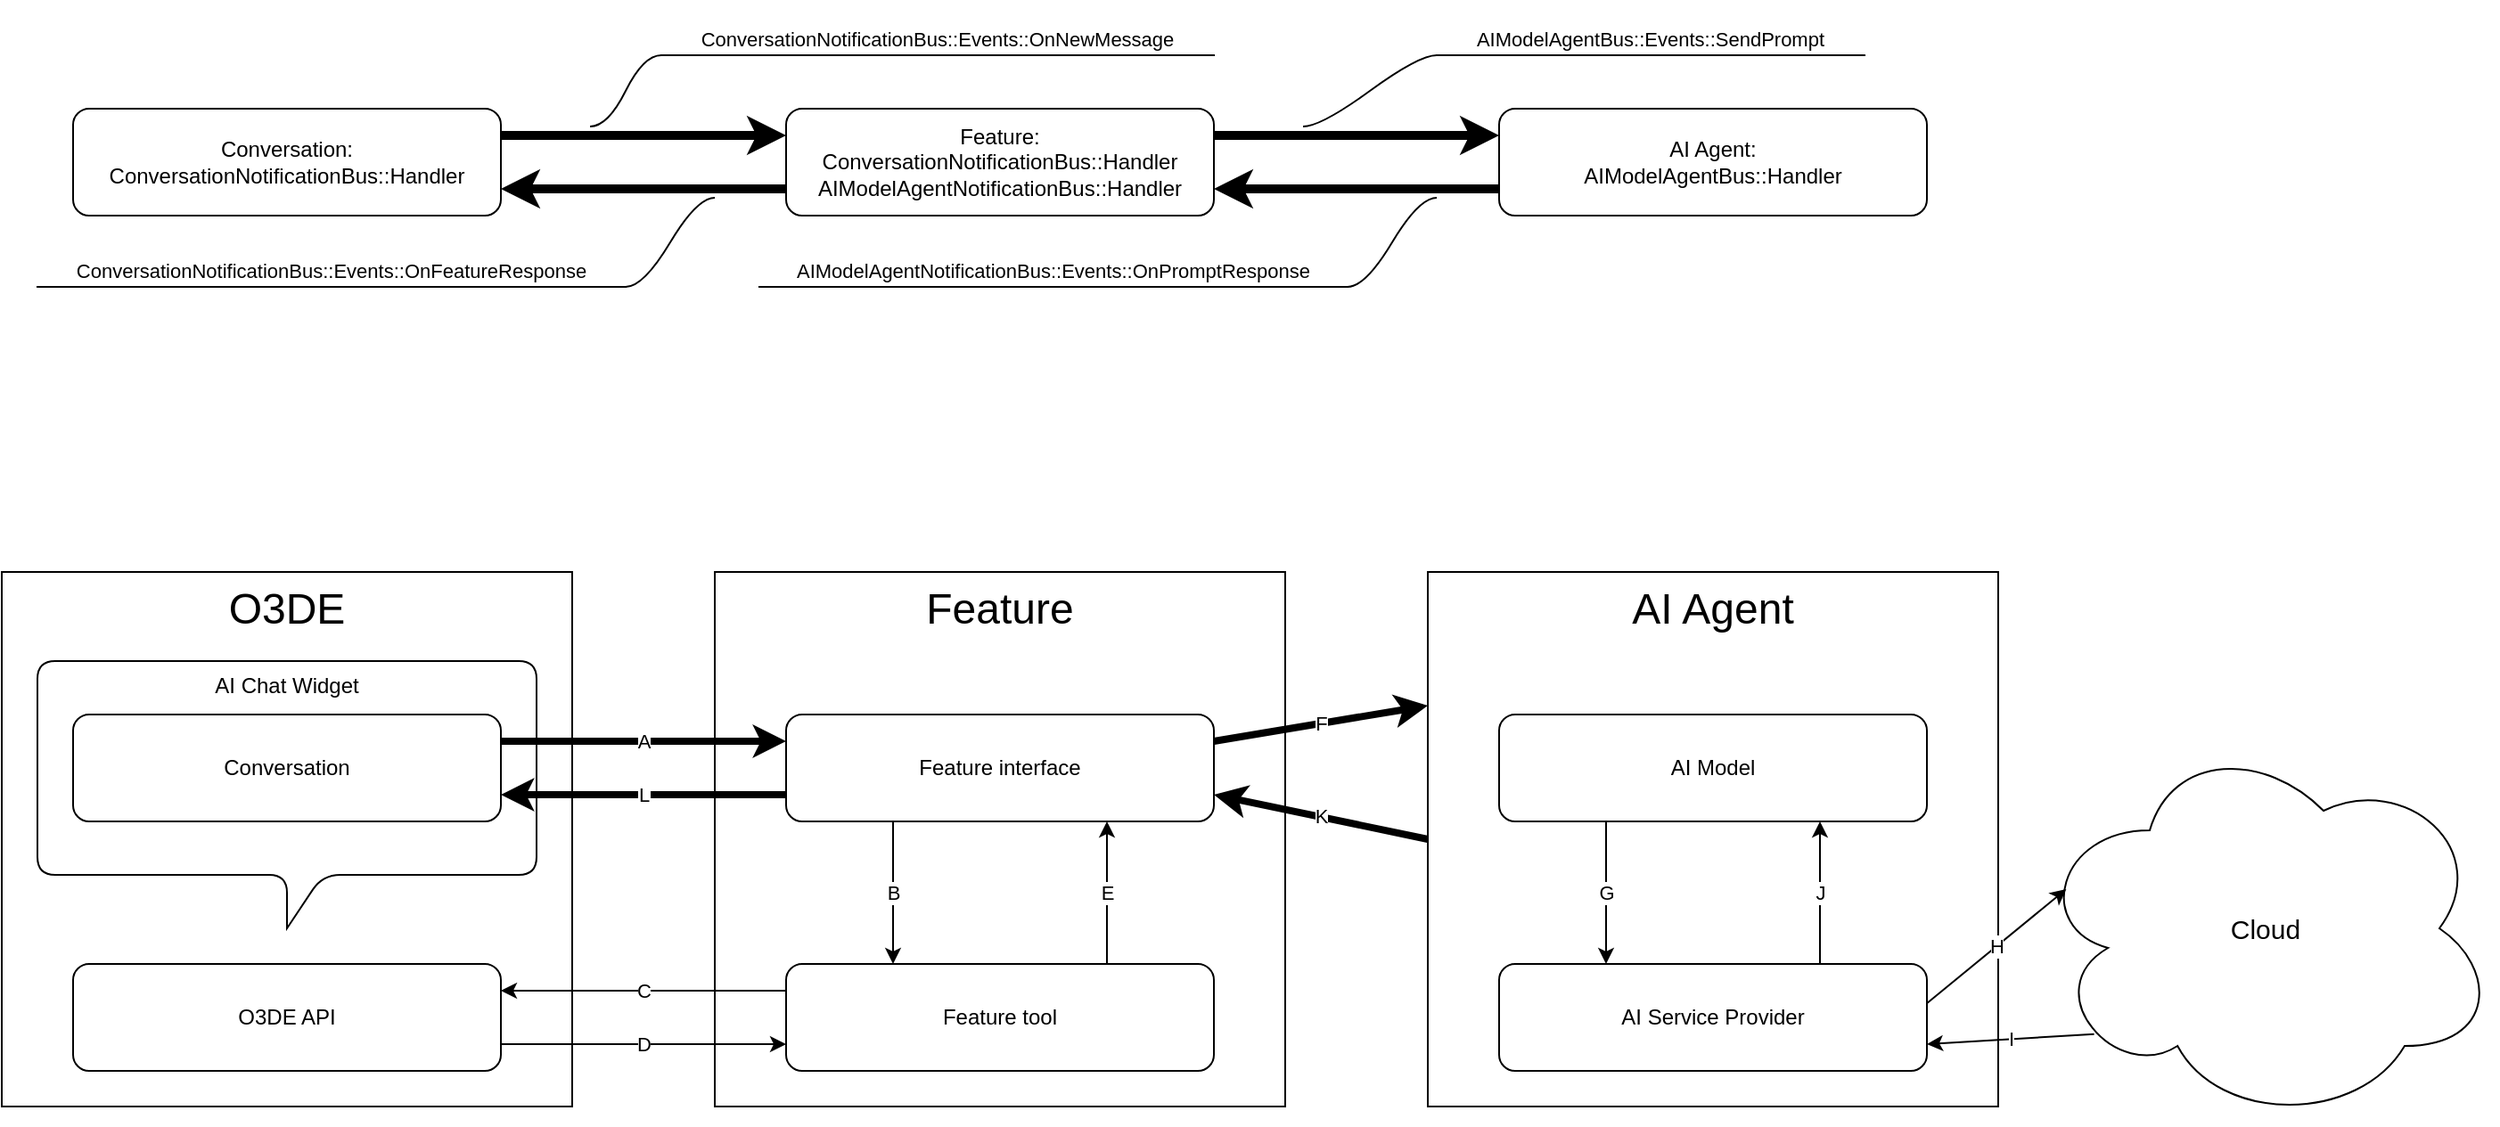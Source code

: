 <mxfile version="24.5.5" type="device">
  <diagram name="Page-1" id="9lc8c0lHKOUZnU-4FyNS">
    <mxGraphModel dx="1801" dy="1132" grid="1" gridSize="10" guides="1" tooltips="1" connect="1" arrows="1" fold="1" page="1" pageScale="1" pageWidth="850" pageHeight="1100" math="0" shadow="0">
      <root>
        <mxCell id="0" />
        <mxCell id="1" parent="0" />
        <mxCell id="j06E-8KvQfreE3FbZCGw-30" value="AI Agent:&lt;div&gt;AIModelAgentBus::Handler&lt;/div&gt;" style="rounded=1;whiteSpace=wrap;html=1;" vertex="1" parent="1">
          <mxGeometry x="880" y="90" width="240" height="60" as="geometry" />
        </mxCell>
        <mxCell id="j06E-8KvQfreE3FbZCGw-39" value="Feature:&lt;div&gt;ConversationNotificationBus::Handler&lt;/div&gt;&lt;div&gt;AIModelAgentNotificationBus::Handler&lt;/div&gt;" style="rounded=1;whiteSpace=wrap;html=1;" vertex="1" parent="1">
          <mxGeometry x="480" y="90" width="240" height="60" as="geometry" />
        </mxCell>
        <mxCell id="j06E-8KvQfreE3FbZCGw-44" value="Conversation:&lt;div&gt;&lt;div&gt;ConversationNotificationBus::Handler&lt;/div&gt;&lt;/div&gt;" style="rounded=1;whiteSpace=wrap;html=1;" vertex="1" parent="1">
          <mxGeometry x="80" y="90" width="240" height="60" as="geometry" />
        </mxCell>
        <mxCell id="j06E-8KvQfreE3FbZCGw-45" value="" style="endArrow=classic;html=1;rounded=0;exitX=1;exitY=0.25;exitDx=0;exitDy=0;entryX=0;entryY=0.25;entryDx=0;entryDy=0;strokeWidth=5;" edge="1" parent="1" source="j06E-8KvQfreE3FbZCGw-44" target="j06E-8KvQfreE3FbZCGw-39">
          <mxGeometry width="50" height="50" relative="1" as="geometry">
            <mxPoint x="570" y="200" as="sourcePoint" />
            <mxPoint x="620" y="150" as="targetPoint" />
            <mxPoint as="offset" />
          </mxGeometry>
        </mxCell>
        <mxCell id="j06E-8KvQfreE3FbZCGw-48" value="" style="endArrow=classic;html=1;rounded=0;exitX=0;exitY=0.75;exitDx=0;exitDy=0;entryX=1;entryY=0.75;entryDx=0;entryDy=0;strokeWidth=5;" edge="1" parent="1" source="j06E-8KvQfreE3FbZCGw-39" target="j06E-8KvQfreE3FbZCGw-44">
          <mxGeometry width="50" height="50" relative="1" as="geometry">
            <mxPoint x="610" y="270" as="sourcePoint" />
            <mxPoint x="660" y="220" as="targetPoint" />
          </mxGeometry>
        </mxCell>
        <mxCell id="j06E-8KvQfreE3FbZCGw-49" value="" style="endArrow=classic;html=1;rounded=0;exitX=1;exitY=0.25;exitDx=0;exitDy=0;entryX=0;entryY=0.25;entryDx=0;entryDy=0;strokeWidth=5;" edge="1" parent="1" source="j06E-8KvQfreE3FbZCGw-39" target="j06E-8KvQfreE3FbZCGw-30">
          <mxGeometry width="50" height="50" relative="1" as="geometry">
            <mxPoint x="610" y="270" as="sourcePoint" />
            <mxPoint x="660" y="220" as="targetPoint" />
          </mxGeometry>
        </mxCell>
        <mxCell id="j06E-8KvQfreE3FbZCGw-51" value="" style="endArrow=classic;html=1;rounded=0;exitX=0;exitY=0.75;exitDx=0;exitDy=0;entryX=1;entryY=0.75;entryDx=0;entryDy=0;strokeWidth=5;" edge="1" parent="1" source="j06E-8KvQfreE3FbZCGw-30" target="j06E-8KvQfreE3FbZCGw-39">
          <mxGeometry width="50" height="50" relative="1" as="geometry">
            <mxPoint x="710" y="440" as="sourcePoint" />
            <mxPoint x="760" y="390" as="targetPoint" />
            <Array as="points" />
          </mxGeometry>
        </mxCell>
        <mxCell id="j06E-8KvQfreE3FbZCGw-55" value="&lt;font style=&quot;font-size: 24px;&quot;&gt;O3DE&lt;/font&gt;" style="rounded=0;whiteSpace=wrap;html=1;verticalAlign=top;" vertex="1" parent="1">
          <mxGeometry x="40" y="350" width="320" height="300" as="geometry" />
        </mxCell>
        <mxCell id="j06E-8KvQfreE3FbZCGw-56" value="AI Chat Widget" style="shape=callout;whiteSpace=wrap;html=1;perimeter=calloutPerimeter;rounded=1;comic=0;align=center;verticalAlign=top;" vertex="1" parent="1">
          <mxGeometry x="60" y="400" width="280" height="150" as="geometry" />
        </mxCell>
        <mxCell id="j06E-8KvQfreE3FbZCGw-57" value="&lt;font style=&quot;font-size: 24px;&quot;&gt;Feature&lt;/font&gt;" style="rounded=0;whiteSpace=wrap;html=1;verticalAlign=top;" vertex="1" parent="1">
          <mxGeometry x="440" y="350" width="320" height="300" as="geometry" />
        </mxCell>
        <mxCell id="j06E-8KvQfreE3FbZCGw-58" value="&lt;font style=&quot;font-size: 24px;&quot;&gt;AI Agent&lt;/font&gt;" style="rounded=0;whiteSpace=wrap;html=1;verticalAlign=top;" vertex="1" parent="1">
          <mxGeometry x="840" y="350" width="320" height="300" as="geometry" />
        </mxCell>
        <mxCell id="j06E-8KvQfreE3FbZCGw-59" value="AI Model" style="rounded=1;whiteSpace=wrap;html=1;" vertex="1" parent="1">
          <mxGeometry x="880" y="430" width="240" height="60" as="geometry" />
        </mxCell>
        <mxCell id="j06E-8KvQfreE3FbZCGw-60" value="AI Service Provider" style="rounded=1;whiteSpace=wrap;html=1;" vertex="1" parent="1">
          <mxGeometry x="880" y="570" width="240" height="60" as="geometry" />
        </mxCell>
        <mxCell id="j06E-8KvQfreE3FbZCGw-61" value="&lt;font style=&quot;font-size: 15px;&quot;&gt;Cloud&lt;/font&gt;" style="ellipse;shape=cloud;whiteSpace=wrap;html=1;" vertex="1" parent="1">
          <mxGeometry x="1180" y="440" width="260" height="220" as="geometry" />
        </mxCell>
        <mxCell id="j06E-8KvQfreE3FbZCGw-62" value="O3DE API" style="rounded=1;whiteSpace=wrap;html=1;" vertex="1" parent="1">
          <mxGeometry x="80" y="570" width="240" height="60" as="geometry" />
        </mxCell>
        <mxCell id="j06E-8KvQfreE3FbZCGw-63" value="Feature interface" style="rounded=1;whiteSpace=wrap;html=1;" vertex="1" parent="1">
          <mxGeometry x="480" y="430" width="240" height="60" as="geometry" />
        </mxCell>
        <mxCell id="j06E-8KvQfreE3FbZCGw-64" value="Feature tool" style="rounded=1;whiteSpace=wrap;html=1;" vertex="1" parent="1">
          <mxGeometry x="480" y="570" width="240" height="60" as="geometry" />
        </mxCell>
        <mxCell id="j06E-8KvQfreE3FbZCGw-65" value="B" style="endArrow=classic;html=1;rounded=0;exitX=0.25;exitY=1;exitDx=0;exitDy=0;entryX=0.25;entryY=0;entryDx=0;entryDy=0;" edge="1" parent="1" source="j06E-8KvQfreE3FbZCGw-63" target="j06E-8KvQfreE3FbZCGw-64">
          <mxGeometry width="50" height="50" relative="1" as="geometry">
            <mxPoint x="850" y="250" as="sourcePoint" />
            <mxPoint x="900" y="200" as="targetPoint" />
          </mxGeometry>
        </mxCell>
        <mxCell id="j06E-8KvQfreE3FbZCGw-66" value="C" style="endArrow=classic;html=1;rounded=0;entryX=1;entryY=0.25;entryDx=0;entryDy=0;exitX=0;exitY=0.25;exitDx=0;exitDy=0;" edge="1" parent="1" source="j06E-8KvQfreE3FbZCGw-64" target="j06E-8KvQfreE3FbZCGw-62">
          <mxGeometry width="50" height="50" relative="1" as="geometry">
            <mxPoint x="480" y="590" as="sourcePoint" />
            <mxPoint x="430" y="550" as="targetPoint" />
          </mxGeometry>
        </mxCell>
        <mxCell id="j06E-8KvQfreE3FbZCGw-67" value="Conversation" style="rounded=1;whiteSpace=wrap;html=1;" vertex="1" parent="1">
          <mxGeometry x="80" y="430" width="240" height="60" as="geometry" />
        </mxCell>
        <mxCell id="j06E-8KvQfreE3FbZCGw-68" value="A" style="endArrow=classic;html=1;rounded=0;exitX=1;exitY=0.25;exitDx=0;exitDy=0;entryX=0;entryY=0.25;entryDx=0;entryDy=0;strokeWidth=4;" edge="1" parent="1" source="j06E-8KvQfreE3FbZCGw-67" target="j06E-8KvQfreE3FbZCGw-63">
          <mxGeometry width="50" height="50" relative="1" as="geometry">
            <mxPoint x="570" y="540" as="sourcePoint" />
            <mxPoint x="620" y="490" as="targetPoint" />
          </mxGeometry>
        </mxCell>
        <mxCell id="j06E-8KvQfreE3FbZCGw-69" value="D" style="endArrow=classic;html=1;rounded=0;exitX=1;exitY=0.75;exitDx=0;exitDy=0;entryX=0;entryY=0.75;entryDx=0;entryDy=0;" edge="1" parent="1" source="j06E-8KvQfreE3FbZCGw-62" target="j06E-8KvQfreE3FbZCGw-64">
          <mxGeometry width="50" height="50" relative="1" as="geometry">
            <mxPoint x="570" y="540" as="sourcePoint" />
            <mxPoint x="620" y="490" as="targetPoint" />
          </mxGeometry>
        </mxCell>
        <mxCell id="j06E-8KvQfreE3FbZCGw-70" value="E" style="endArrow=classic;html=1;rounded=0;exitX=0.75;exitY=0;exitDx=0;exitDy=0;entryX=0.75;entryY=1;entryDx=0;entryDy=0;" edge="1" parent="1" source="j06E-8KvQfreE3FbZCGw-64" target="j06E-8KvQfreE3FbZCGw-63">
          <mxGeometry width="50" height="50" relative="1" as="geometry">
            <mxPoint x="570" y="540" as="sourcePoint" />
            <mxPoint x="620" y="490" as="targetPoint" />
          </mxGeometry>
        </mxCell>
        <mxCell id="j06E-8KvQfreE3FbZCGw-71" value="L" style="endArrow=classic;html=1;rounded=0;exitX=0;exitY=0.75;exitDx=0;exitDy=0;entryX=1;entryY=0.75;entryDx=0;entryDy=0;strokeWidth=4;" edge="1" parent="1" source="j06E-8KvQfreE3FbZCGw-63" target="j06E-8KvQfreE3FbZCGw-67">
          <mxGeometry width="50" height="50" relative="1" as="geometry">
            <mxPoint x="610" y="610" as="sourcePoint" />
            <mxPoint x="660" y="560" as="targetPoint" />
          </mxGeometry>
        </mxCell>
        <mxCell id="j06E-8KvQfreE3FbZCGw-72" value="F" style="endArrow=classic;html=1;rounded=0;exitX=1;exitY=0.25;exitDx=0;exitDy=0;entryX=0;entryY=0.25;entryDx=0;entryDy=0;strokeWidth=4;" edge="1" parent="1" source="j06E-8KvQfreE3FbZCGw-63" target="j06E-8KvQfreE3FbZCGw-58">
          <mxGeometry width="50" height="50" relative="1" as="geometry">
            <mxPoint x="610" y="610" as="sourcePoint" />
            <mxPoint x="660" y="560" as="targetPoint" />
          </mxGeometry>
        </mxCell>
        <mxCell id="j06E-8KvQfreE3FbZCGw-73" value="G" style="endArrow=classic;html=1;rounded=0;exitX=0.25;exitY=1;exitDx=0;exitDy=0;entryX=0.25;entryY=0;entryDx=0;entryDy=0;" edge="1" parent="1" source="j06E-8KvQfreE3FbZCGw-59" target="j06E-8KvQfreE3FbZCGw-60">
          <mxGeometry width="50" height="50" relative="1" as="geometry">
            <mxPoint x="610" y="610" as="sourcePoint" />
            <mxPoint x="660" y="560" as="targetPoint" />
          </mxGeometry>
        </mxCell>
        <mxCell id="j06E-8KvQfreE3FbZCGw-74" value="K" style="endArrow=classic;html=1;rounded=0;exitX=0;exitY=0.5;exitDx=0;exitDy=0;entryX=1;entryY=0.75;entryDx=0;entryDy=0;strokeWidth=4;" edge="1" parent="1" source="j06E-8KvQfreE3FbZCGw-58" target="j06E-8KvQfreE3FbZCGw-63">
          <mxGeometry width="50" height="50" relative="1" as="geometry">
            <mxPoint x="710" y="780" as="sourcePoint" />
            <mxPoint x="760" y="730" as="targetPoint" />
          </mxGeometry>
        </mxCell>
        <mxCell id="j06E-8KvQfreE3FbZCGw-75" value="J" style="endArrow=classic;html=1;rounded=0;exitX=0.75;exitY=0;exitDx=0;exitDy=0;entryX=0.75;entryY=1;entryDx=0;entryDy=0;" edge="1" parent="1" source="j06E-8KvQfreE3FbZCGw-60" target="j06E-8KvQfreE3FbZCGw-59">
          <mxGeometry width="50" height="50" relative="1" as="geometry">
            <mxPoint x="860" y="510" as="sourcePoint" />
            <mxPoint x="910" y="460" as="targetPoint" />
          </mxGeometry>
        </mxCell>
        <mxCell id="j06E-8KvQfreE3FbZCGw-76" value="H" style="endArrow=classic;html=1;rounded=0;exitX=1.001;exitY=0.364;exitDx=0;exitDy=0;entryX=0.07;entryY=0.4;entryDx=0;entryDy=0;entryPerimeter=0;exitPerimeter=0;" edge="1" parent="1" source="j06E-8KvQfreE3FbZCGw-60" target="j06E-8KvQfreE3FbZCGw-61">
          <mxGeometry width="50" height="50" relative="1" as="geometry">
            <mxPoint x="860" y="370" as="sourcePoint" />
            <mxPoint x="910" y="320" as="targetPoint" />
          </mxGeometry>
        </mxCell>
        <mxCell id="j06E-8KvQfreE3FbZCGw-77" value="I" style="endArrow=classic;html=1;rounded=0;exitX=0.13;exitY=0.77;exitDx=0;exitDy=0;exitPerimeter=0;entryX=1;entryY=0.75;entryDx=0;entryDy=0;" edge="1" parent="1" source="j06E-8KvQfreE3FbZCGw-61" target="j06E-8KvQfreE3FbZCGw-60">
          <mxGeometry width="50" height="50" relative="1" as="geometry">
            <mxPoint x="860" y="370" as="sourcePoint" />
            <mxPoint x="910" y="320" as="targetPoint" />
          </mxGeometry>
        </mxCell>
        <mxCell id="j06E-8KvQfreE3FbZCGw-82" value="&lt;span style=&quot;font-size: 11px; text-wrap: nowrap; background-color: rgb(255, 255, 255);&quot;&gt;ConversationNotificationBus::Events::OnNewMessage&lt;/span&gt;" style="whiteSpace=wrap;html=1;shape=partialRectangle;top=0;left=0;bottom=1;right=0;points=[[0,1],[1,1]];fillColor=none;align=center;verticalAlign=bottom;routingCenterY=0.5;snapToPoint=1;recursiveResize=0;autosize=1;treeFolding=1;treeMoving=1;newEdgeStyle={&quot;edgeStyle&quot;:&quot;entityRelationEdgeStyle&quot;,&quot;startArrow&quot;:&quot;none&quot;,&quot;endArrow&quot;:&quot;none&quot;,&quot;segment&quot;:10,&quot;curved&quot;:1,&quot;sourcePerimeterSpacing&quot;:0,&quot;targetPerimeterSpacing&quot;:0};" vertex="1" parent="1">
          <mxGeometry x="410" y="30" width="310" height="30" as="geometry" />
        </mxCell>
        <mxCell id="j06E-8KvQfreE3FbZCGw-83" value="" style="edgeStyle=entityRelationEdgeStyle;startArrow=none;endArrow=none;segment=10;curved=1;sourcePerimeterSpacing=0;targetPerimeterSpacing=0;rounded=0;" edge="1" target="j06E-8KvQfreE3FbZCGw-82" parent="1">
          <mxGeometry relative="1" as="geometry">
            <mxPoint x="370" y="100" as="sourcePoint" />
          </mxGeometry>
        </mxCell>
        <mxCell id="j06E-8KvQfreE3FbZCGw-84" value="&lt;span style=&quot;font-size: 11px; text-wrap: nowrap; background-color: rgb(255, 255, 255);&quot;&gt;AIModelAgentBus::Events::SendPrompt&lt;/span&gt;" style="whiteSpace=wrap;html=1;shape=partialRectangle;top=0;left=0;bottom=1;right=0;points=[[0,1],[1,1]];fillColor=none;align=center;verticalAlign=bottom;routingCenterY=0.5;snapToPoint=1;recursiveResize=0;autosize=1;treeFolding=1;treeMoving=1;newEdgeStyle={&quot;edgeStyle&quot;:&quot;entityRelationEdgeStyle&quot;,&quot;startArrow&quot;:&quot;none&quot;,&quot;endArrow&quot;:&quot;none&quot;,&quot;segment&quot;:10,&quot;curved&quot;:1,&quot;sourcePerimeterSpacing&quot;:0,&quot;targetPerimeterSpacing&quot;:0};" vertex="1" parent="1">
          <mxGeometry x="845" y="30" width="240" height="30" as="geometry" />
        </mxCell>
        <mxCell id="j06E-8KvQfreE3FbZCGw-85" value="" style="edgeStyle=entityRelationEdgeStyle;startArrow=none;endArrow=none;segment=10;curved=1;sourcePerimeterSpacing=0;targetPerimeterSpacing=0;rounded=0;" edge="1" parent="1" target="j06E-8KvQfreE3FbZCGw-84">
          <mxGeometry relative="1" as="geometry">
            <mxPoint x="770" y="100" as="sourcePoint" />
          </mxGeometry>
        </mxCell>
        <mxCell id="j06E-8KvQfreE3FbZCGw-88" value="&lt;span style=&quot;font-size: 11px; text-wrap: nowrap; background-color: rgb(255, 255, 255);&quot;&gt;ConversationNotificationBus::Events::OnFeatureResponse&lt;/span&gt;" style="whiteSpace=wrap;html=1;shape=partialRectangle;top=0;left=0;bottom=1;right=0;points=[[0,1],[1,1]];fillColor=none;align=center;verticalAlign=bottom;routingCenterY=0.5;snapToPoint=1;recursiveResize=0;autosize=1;treeFolding=1;treeMoving=1;newEdgeStyle={&quot;edgeStyle&quot;:&quot;entityRelationEdgeStyle&quot;,&quot;startArrow&quot;:&quot;none&quot;,&quot;endArrow&quot;:&quot;none&quot;,&quot;segment&quot;:10,&quot;curved&quot;:1,&quot;sourcePerimeterSpacing&quot;:0,&quot;targetPerimeterSpacing&quot;:0};" vertex="1" parent="1">
          <mxGeometry x="60" y="160" width="330" height="30" as="geometry" />
        </mxCell>
        <mxCell id="j06E-8KvQfreE3FbZCGw-89" value="" style="edgeStyle=entityRelationEdgeStyle;startArrow=none;endArrow=none;segment=10;curved=1;sourcePerimeterSpacing=0;targetPerimeterSpacing=0;rounded=0;" edge="1" parent="1">
          <mxGeometry relative="1" as="geometry">
            <mxPoint x="390" y="190" as="sourcePoint" />
            <mxPoint x="440" y="140" as="targetPoint" />
            <Array as="points">
              <mxPoint x="720" y="180" />
            </Array>
          </mxGeometry>
        </mxCell>
        <mxCell id="j06E-8KvQfreE3FbZCGw-90" value="&lt;span style=&quot;font-size: 11px; text-wrap: nowrap; background-color: rgb(255, 255, 255);&quot;&gt;AIModelAgentNotificationBus::Events::OnPromptResponse&lt;/span&gt;" style="whiteSpace=wrap;html=1;shape=partialRectangle;top=0;left=0;bottom=1;right=0;points=[[0,1],[1,1]];fillColor=none;align=center;verticalAlign=bottom;routingCenterY=0.5;snapToPoint=1;recursiveResize=0;autosize=1;treeFolding=1;treeMoving=1;newEdgeStyle={&quot;edgeStyle&quot;:&quot;entityRelationEdgeStyle&quot;,&quot;startArrow&quot;:&quot;none&quot;,&quot;endArrow&quot;:&quot;none&quot;,&quot;segment&quot;:10,&quot;curved&quot;:1,&quot;sourcePerimeterSpacing&quot;:0,&quot;targetPerimeterSpacing&quot;:0};" vertex="1" parent="1">
          <mxGeometry x="465" y="160" width="330" height="30" as="geometry" />
        </mxCell>
        <mxCell id="j06E-8KvQfreE3FbZCGw-91" value="" style="edgeStyle=entityRelationEdgeStyle;startArrow=none;endArrow=none;segment=10;curved=1;sourcePerimeterSpacing=0;targetPerimeterSpacing=0;rounded=0;" edge="1" parent="1">
          <mxGeometry relative="1" as="geometry">
            <mxPoint x="795" y="190" as="sourcePoint" />
            <mxPoint x="845" y="140" as="targetPoint" />
            <Array as="points">
              <mxPoint x="1125" y="180" />
              <mxPoint x="1215" y="170" />
            </Array>
          </mxGeometry>
        </mxCell>
      </root>
    </mxGraphModel>
  </diagram>
</mxfile>

